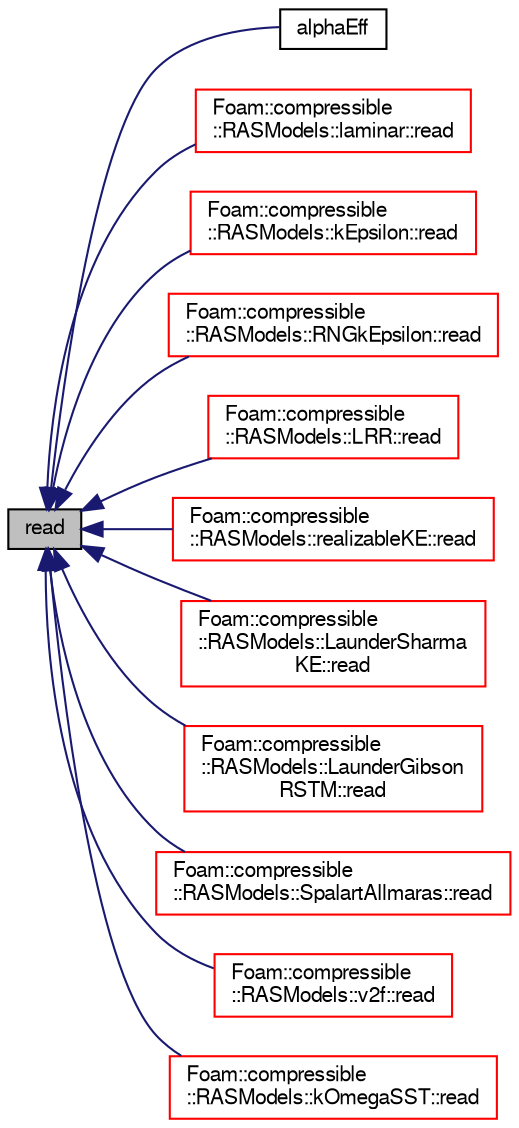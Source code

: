 digraph "read"
{
  bgcolor="transparent";
  edge [fontname="FreeSans",fontsize="10",labelfontname="FreeSans",labelfontsize="10"];
  node [fontname="FreeSans",fontsize="10",shape=record];
  rankdir="LR";
  Node1445 [label="read",height=0.2,width=0.4,color="black", fillcolor="grey75", style="filled", fontcolor="black"];
  Node1445 -> Node1446 [dir="back",color="midnightblue",fontsize="10",style="solid",fontname="FreeSans"];
  Node1446 [label="alphaEff",height=0.2,width=0.4,color="black",URL="$a30758.html#afdd253c357bbd895b2c6dc0cb46db2b1",tooltip="Return the effective turbulent thermal diffusivity for a patch. "];
  Node1445 -> Node1447 [dir="back",color="midnightblue",fontsize="10",style="solid",fontname="FreeSans"];
  Node1447 [label="Foam::compressible\l::RASModels::laminar::read",height=0.2,width=0.4,color="red",URL="$a30742.html#af816873151ddb0126e98bb2f914d8ed5",tooltip="Read RASProperties dictionary. "];
  Node1445 -> Node1450 [dir="back",color="midnightblue",fontsize="10",style="solid",fontname="FreeSans"];
  Node1450 [label="Foam::compressible\l::RASModels::kEpsilon::read",height=0.2,width=0.4,color="red",URL="$a30734.html#af816873151ddb0126e98bb2f914d8ed5",tooltip="Read RASProperties dictionary. "];
  Node1445 -> Node1452 [dir="back",color="midnightblue",fontsize="10",style="solid",fontname="FreeSans"];
  Node1452 [label="Foam::compressible\l::RASModels::RNGkEpsilon::read",height=0.2,width=0.4,color="red",URL="$a30766.html#af816873151ddb0126e98bb2f914d8ed5",tooltip="Read RASProperties dictionary. "];
  Node1445 -> Node1454 [dir="back",color="midnightblue",fontsize="10",style="solid",fontname="FreeSans"];
  Node1454 [label="Foam::compressible\l::RASModels::LRR::read",height=0.2,width=0.4,color="red",URL="$a30754.html#af816873151ddb0126e98bb2f914d8ed5",tooltip="Read RASProperties dictionary. "];
  Node1445 -> Node1456 [dir="back",color="midnightblue",fontsize="10",style="solid",fontname="FreeSans"];
  Node1456 [label="Foam::compressible\l::RASModels::realizableKE::read",height=0.2,width=0.4,color="red",URL="$a30762.html#af816873151ddb0126e98bb2f914d8ed5",tooltip="Read RASProperties dictionary. "];
  Node1445 -> Node1458 [dir="back",color="midnightblue",fontsize="10",style="solid",fontname="FreeSans"];
  Node1458 [label="Foam::compressible\l::RASModels::LaunderSharma\lKE::read",height=0.2,width=0.4,color="red",URL="$a30750.html#af816873151ddb0126e98bb2f914d8ed5",tooltip="Read RASProperties dictionary. "];
  Node1445 -> Node1460 [dir="back",color="midnightblue",fontsize="10",style="solid",fontname="FreeSans"];
  Node1460 [label="Foam::compressible\l::RASModels::LaunderGibson\lRSTM::read",height=0.2,width=0.4,color="red",URL="$a30746.html#af816873151ddb0126e98bb2f914d8ed5",tooltip="Read RASProperties dictionary. "];
  Node1445 -> Node1462 [dir="back",color="midnightblue",fontsize="10",style="solid",fontname="FreeSans"];
  Node1462 [label="Foam::compressible\l::RASModels::SpalartAllmaras::read",height=0.2,width=0.4,color="red",URL="$a30770.html#af816873151ddb0126e98bb2f914d8ed5",tooltip="Read RASProperties dictionary. "];
  Node1445 -> Node1464 [dir="back",color="midnightblue",fontsize="10",style="solid",fontname="FreeSans"];
  Node1464 [label="Foam::compressible\l::RASModels::v2f::read",height=0.2,width=0.4,color="red",URL="$a30774.html#af816873151ddb0126e98bb2f914d8ed5",tooltip="Read RASProperties dictionary. "];
  Node1445 -> Node1466 [dir="back",color="midnightblue",fontsize="10",style="solid",fontname="FreeSans"];
  Node1466 [label="Foam::compressible\l::RASModels::kOmegaSST::read",height=0.2,width=0.4,color="red",URL="$a30738.html#af816873151ddb0126e98bb2f914d8ed5",tooltip="Read RASProperties dictionary. "];
}
